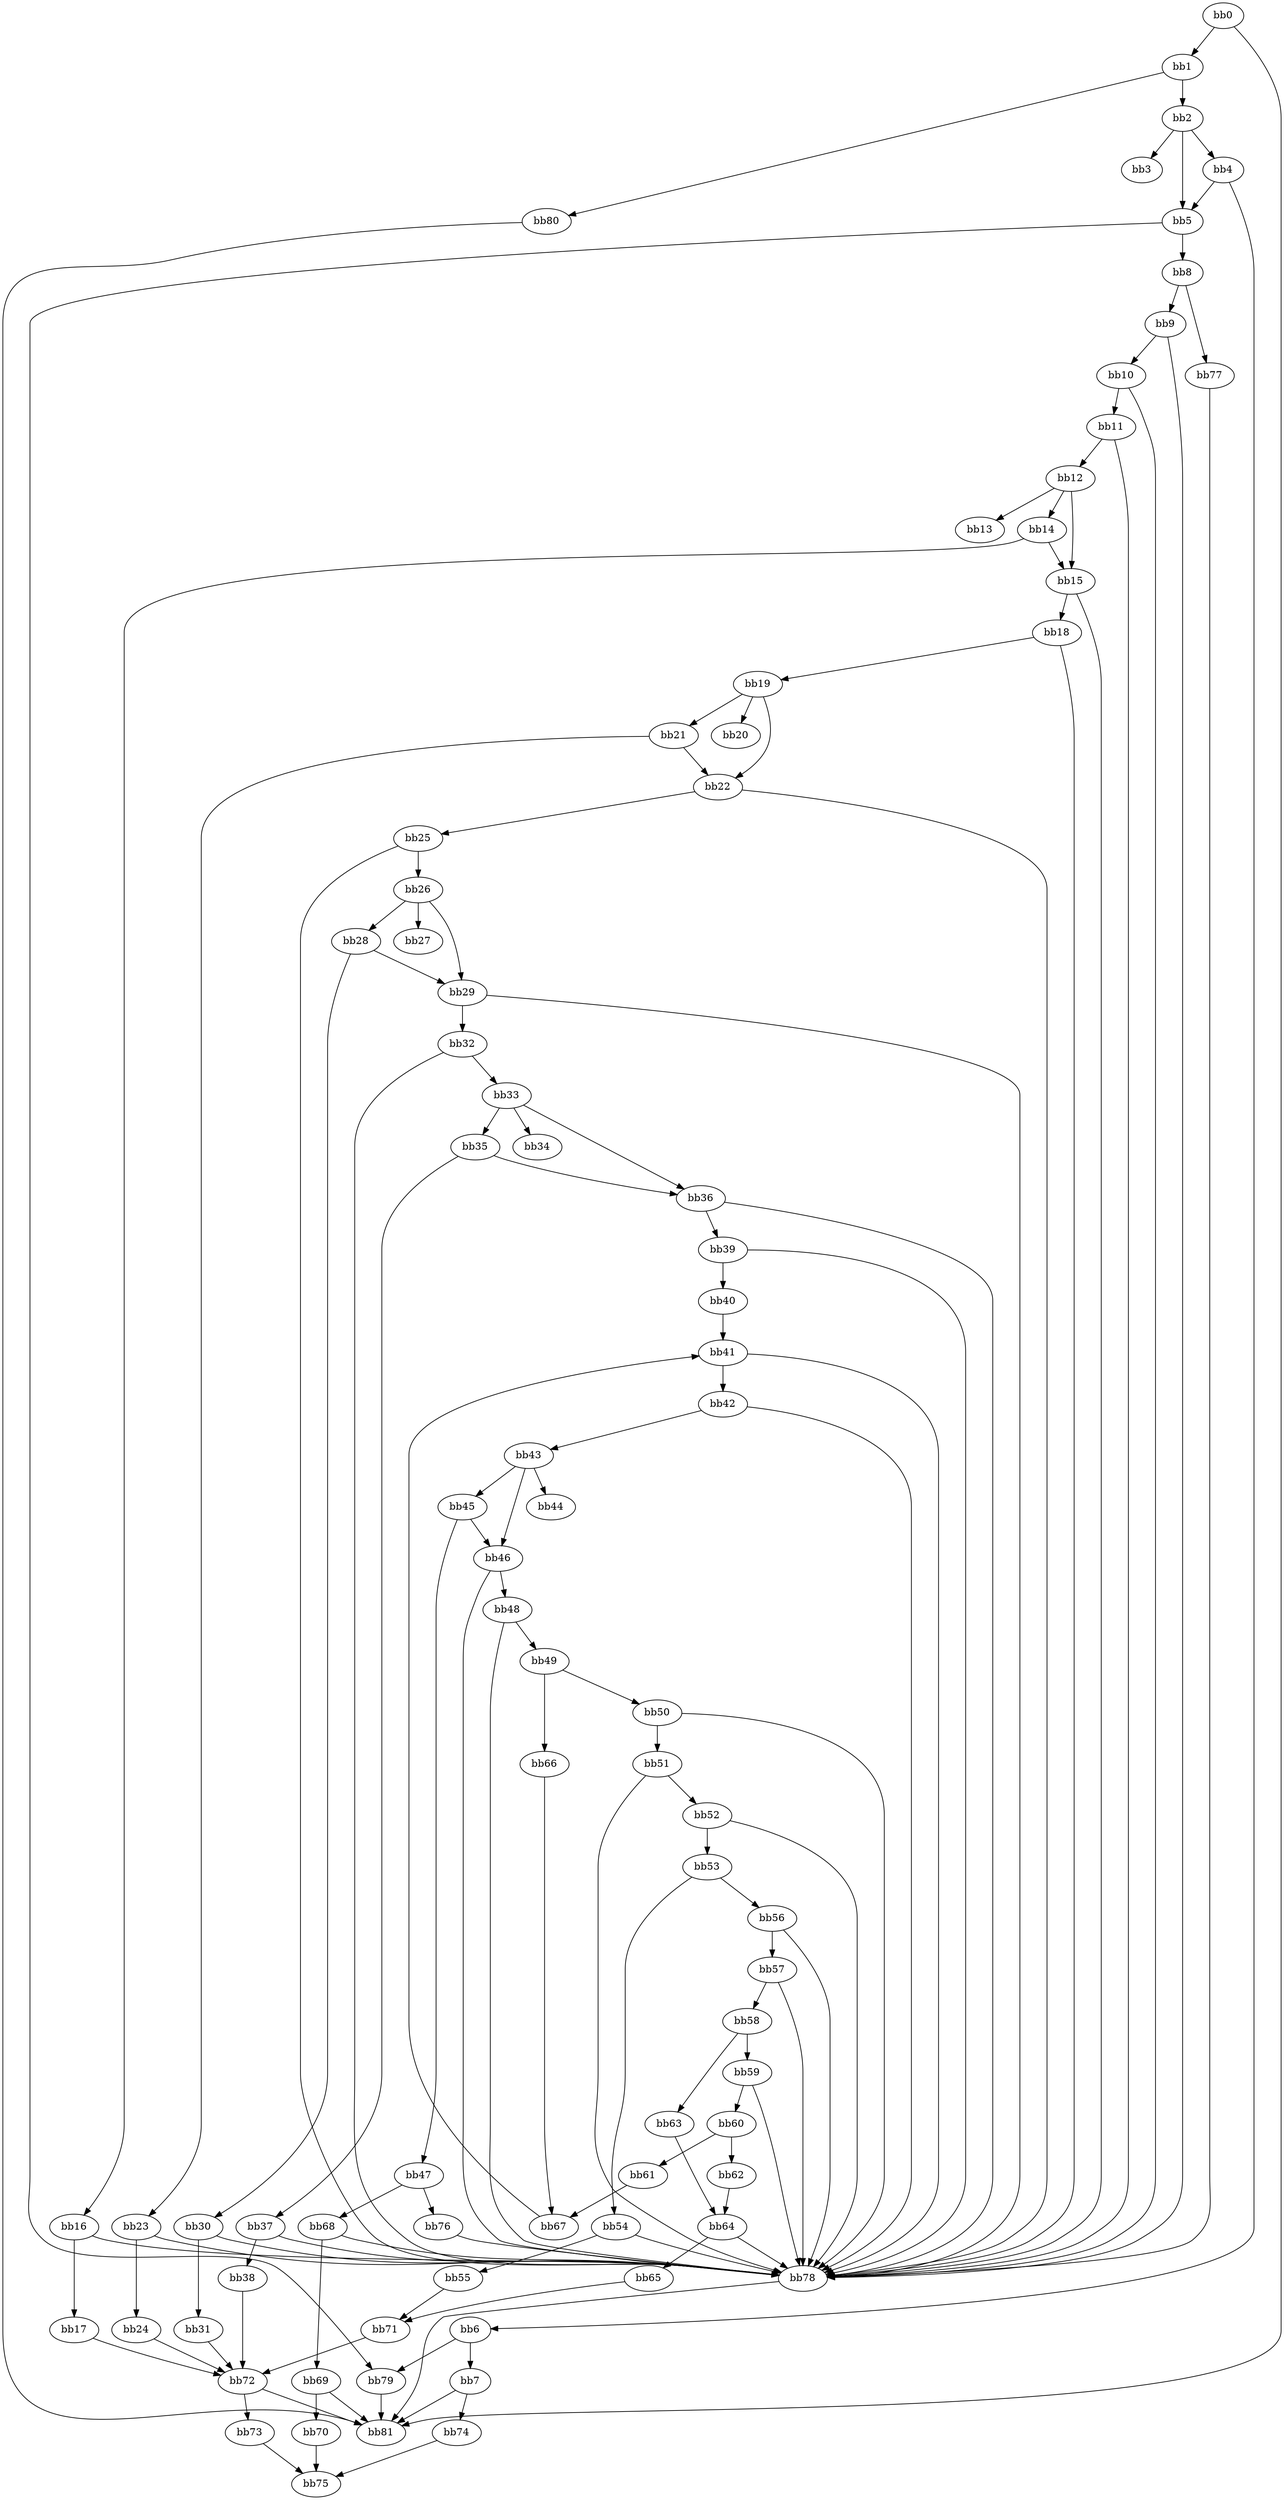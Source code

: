 digraph {
    0 [ label = "bb0\l" ]
    1 [ label = "bb1\l" ]
    2 [ label = "bb2\l" ]
    3 [ label = "bb3\l" ]
    4 [ label = "bb4\l" ]
    5 [ label = "bb5\l" ]
    6 [ label = "bb6\l" ]
    7 [ label = "bb7\l" ]
    8 [ label = "bb8\l" ]
    9 [ label = "bb9\l" ]
    10 [ label = "bb10\l" ]
    11 [ label = "bb11\l" ]
    12 [ label = "bb12\l" ]
    13 [ label = "bb13\l" ]
    14 [ label = "bb14\l" ]
    15 [ label = "bb15\l" ]
    16 [ label = "bb16\l" ]
    17 [ label = "bb17\l" ]
    18 [ label = "bb18\l" ]
    19 [ label = "bb19\l" ]
    20 [ label = "bb20\l" ]
    21 [ label = "bb21\l" ]
    22 [ label = "bb22\l" ]
    23 [ label = "bb23\l" ]
    24 [ label = "bb24\l" ]
    25 [ label = "bb25\l" ]
    26 [ label = "bb26\l" ]
    27 [ label = "bb27\l" ]
    28 [ label = "bb28\l" ]
    29 [ label = "bb29\l" ]
    30 [ label = "bb30\l" ]
    31 [ label = "bb31\l" ]
    32 [ label = "bb32\l" ]
    33 [ label = "bb33\l" ]
    34 [ label = "bb34\l" ]
    35 [ label = "bb35\l" ]
    36 [ label = "bb36\l" ]
    37 [ label = "bb37\l" ]
    38 [ label = "bb38\l" ]
    39 [ label = "bb39\l" ]
    40 [ label = "bb40\l" ]
    41 [ label = "bb41\l" ]
    42 [ label = "bb42\l" ]
    43 [ label = "bb43\l" ]
    44 [ label = "bb44\l" ]
    45 [ label = "bb45\l" ]
    46 [ label = "bb46\l" ]
    47 [ label = "bb47\l" ]
    48 [ label = "bb48\l" ]
    49 [ label = "bb49\l" ]
    50 [ label = "bb50\l" ]
    51 [ label = "bb51\l" ]
    52 [ label = "bb52\l" ]
    53 [ label = "bb53\l" ]
    54 [ label = "bb54\l" ]
    55 [ label = "bb55\l" ]
    56 [ label = "bb56\l" ]
    57 [ label = "bb57\l" ]
    58 [ label = "bb58\l" ]
    59 [ label = "bb59\l" ]
    60 [ label = "bb60\l" ]
    61 [ label = "bb61\l" ]
    62 [ label = "bb62\l" ]
    63 [ label = "bb63\l" ]
    64 [ label = "bb64\l" ]
    65 [ label = "bb65\l" ]
    66 [ label = "bb66\l" ]
    67 [ label = "bb67\l" ]
    68 [ label = "bb68\l" ]
    69 [ label = "bb69\l" ]
    70 [ label = "bb70\l" ]
    71 [ label = "bb71\l" ]
    72 [ label = "bb72\l" ]
    73 [ label = "bb73\l" ]
    74 [ label = "bb74\l" ]
    75 [ label = "bb75\l" ]
    76 [ label = "bb76\l" ]
    77 [ label = "bb77\l" ]
    78 [ label = "bb78\l" ]
    79 [ label = "bb79\l" ]
    80 [ label = "bb80\l" ]
    81 [ label = "bb81\l" ]
    0 -> 1 [ ]
    0 -> 81 [ ]
    1 -> 2 [ ]
    1 -> 80 [ ]
    2 -> 3 [ ]
    2 -> 4 [ ]
    2 -> 5 [ ]
    4 -> 5 [ ]
    4 -> 6 [ ]
    5 -> 8 [ ]
    5 -> 79 [ ]
    6 -> 7 [ ]
    6 -> 79 [ ]
    7 -> 74 [ ]
    7 -> 81 [ ]
    8 -> 9 [ ]
    8 -> 77 [ ]
    9 -> 10 [ ]
    9 -> 78 [ ]
    10 -> 11 [ ]
    10 -> 78 [ ]
    11 -> 12 [ ]
    11 -> 78 [ ]
    12 -> 13 [ ]
    12 -> 14 [ ]
    12 -> 15 [ ]
    14 -> 15 [ ]
    14 -> 16 [ ]
    15 -> 18 [ ]
    15 -> 78 [ ]
    16 -> 17 [ ]
    16 -> 78 [ ]
    17 -> 72 [ ]
    18 -> 19 [ ]
    18 -> 78 [ ]
    19 -> 20 [ ]
    19 -> 21 [ ]
    19 -> 22 [ ]
    21 -> 22 [ ]
    21 -> 23 [ ]
    22 -> 25 [ ]
    22 -> 78 [ ]
    23 -> 24 [ ]
    23 -> 78 [ ]
    24 -> 72 [ ]
    25 -> 26 [ ]
    25 -> 78 [ ]
    26 -> 27 [ ]
    26 -> 28 [ ]
    26 -> 29 [ ]
    28 -> 29 [ ]
    28 -> 30 [ ]
    29 -> 32 [ ]
    29 -> 78 [ ]
    30 -> 31 [ ]
    30 -> 78 [ ]
    31 -> 72 [ ]
    32 -> 33 [ ]
    32 -> 78 [ ]
    33 -> 34 [ ]
    33 -> 35 [ ]
    33 -> 36 [ ]
    35 -> 36 [ ]
    35 -> 37 [ ]
    36 -> 39 [ ]
    36 -> 78 [ ]
    37 -> 38 [ ]
    37 -> 78 [ ]
    38 -> 72 [ ]
    39 -> 40 [ ]
    39 -> 78 [ ]
    40 -> 41 [ ]
    41 -> 42 [ ]
    41 -> 78 [ ]
    42 -> 43 [ ]
    42 -> 78 [ ]
    43 -> 44 [ ]
    43 -> 45 [ ]
    43 -> 46 [ ]
    45 -> 46 [ ]
    45 -> 47 [ ]
    46 -> 48 [ ]
    46 -> 78 [ ]
    47 -> 68 [ ]
    47 -> 76 [ ]
    48 -> 49 [ ]
    48 -> 78 [ ]
    49 -> 50 [ ]
    49 -> 66 [ ]
    50 -> 51 [ ]
    50 -> 78 [ ]
    51 -> 52 [ ]
    51 -> 78 [ ]
    52 -> 53 [ ]
    52 -> 78 [ ]
    53 -> 54 [ ]
    53 -> 56 [ ]
    54 -> 55 [ ]
    54 -> 78 [ ]
    55 -> 71 [ ]
    56 -> 57 [ ]
    56 -> 78 [ ]
    57 -> 58 [ ]
    57 -> 78 [ ]
    58 -> 59 [ ]
    58 -> 63 [ ]
    59 -> 60 [ ]
    59 -> 78 [ ]
    60 -> 61 [ ]
    60 -> 62 [ ]
    61 -> 67 [ ]
    62 -> 64 [ ]
    63 -> 64 [ ]
    64 -> 65 [ ]
    64 -> 78 [ ]
    65 -> 71 [ ]
    66 -> 67 [ ]
    67 -> 41 [ ]
    68 -> 69 [ ]
    68 -> 78 [ ]
    69 -> 70 [ ]
    69 -> 81 [ ]
    70 -> 75 [ ]
    71 -> 72 [ ]
    72 -> 73 [ ]
    72 -> 81 [ ]
    73 -> 75 [ ]
    74 -> 75 [ ]
    76 -> 78 [ ]
    77 -> 78 [ ]
    78 -> 81 [ ]
    79 -> 81 [ ]
    80 -> 81 [ ]
}

